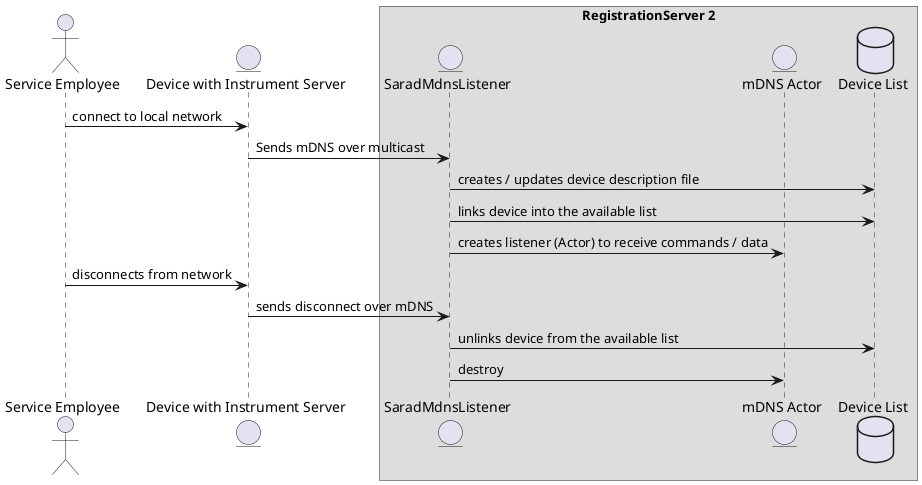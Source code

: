 @startuml
actor "Service Employee" as user
entity "Device with Instrument Server" as is2
box "RegistrationServer 2"
entity "SaradMdnsListener" as rs2
entity "mDNS Actor" as mdnsactor
database "Device List" as list
end box
user -> is2 : connect to local network
is2 -> rs2 : Sends mDNS over multicast
rs2 -> list : creates / updates device description file
rs2 -> list : links device into the available list
rs2 -> mdnsactor : creates listener (Actor) to receive commands / data
user -> is2 : disconnects from network
is2 -> rs2 : sends disconnect over mDNS
rs2 -> list : unlinks device from the available list
rs2 -> mdnsactor: destroy
@enduml
